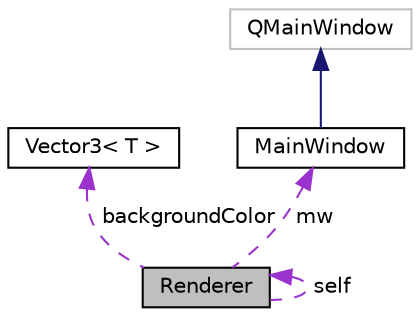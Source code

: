 digraph "Renderer"
{
 // LATEX_PDF_SIZE
  edge [fontname="Helvetica",fontsize="10",labelfontname="Helvetica",labelfontsize="10"];
  node [fontname="Helvetica",fontsize="10",shape=record];
  Node1 [label="Renderer",height=0.2,width=0.4,color="black", fillcolor="grey75", style="filled", fontcolor="black",tooltip="classe de rendu"];
  Node1 -> Node1 [dir="back",color="darkorchid3",fontsize="10",style="dashed",label=" self" ,fontname="Helvetica"];
  Node2 -> Node1 [dir="back",color="darkorchid3",fontsize="10",style="dashed",label=" backgroundColor" ,fontname="Helvetica"];
  Node2 [label="Vector3\< T \>",height=0.2,width=0.4,color="black", fillcolor="white", style="filled",URL="$classVector3.html",tooltip="classe de vecteur"];
  Node3 -> Node1 [dir="back",color="darkorchid3",fontsize="10",style="dashed",label=" mw" ,fontname="Helvetica"];
  Node3 [label="MainWindow",height=0.2,width=0.4,color="black", fillcolor="white", style="filled",URL="$classMainWindow.html",tooltip="Classe de la fenetre QT."];
  Node4 -> Node3 [dir="back",color="midnightblue",fontsize="10",style="solid",fontname="Helvetica"];
  Node4 [label="QMainWindow",height=0.2,width=0.4,color="grey75", fillcolor="white", style="filled",tooltip=" "];
}
